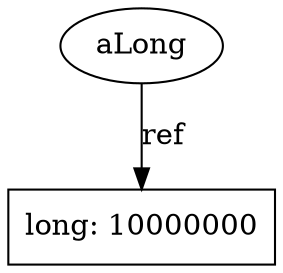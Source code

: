 digraph G {
    overlap=false;

    name3412224 [label="aLong", shape="ellipse"];
    long3411264 [label="long: 10000000", shape="box"];

    name3412224 -> long3411264 [label="ref"];

}
